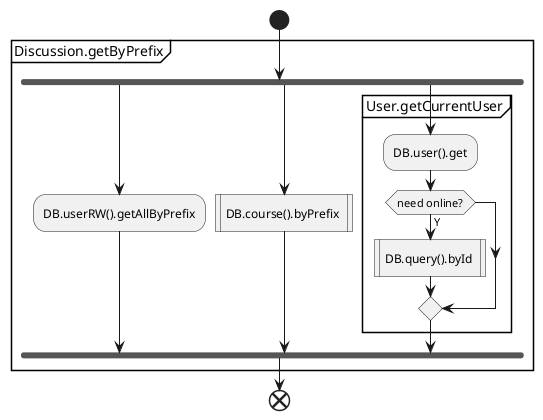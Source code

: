 @startuml

start
partition Discussion.getByPrefix {

    fork
        :DB.userRW().getAllByPrefix;
    fork again
        :DB.course().byPrefix |
    fork again

        partition User.getCurrentUser {
            :DB.user().get;
            if (need online?) then (Y)
                :DB.query().byId |
            endif
        }

    end fork
}
end

@enduml
